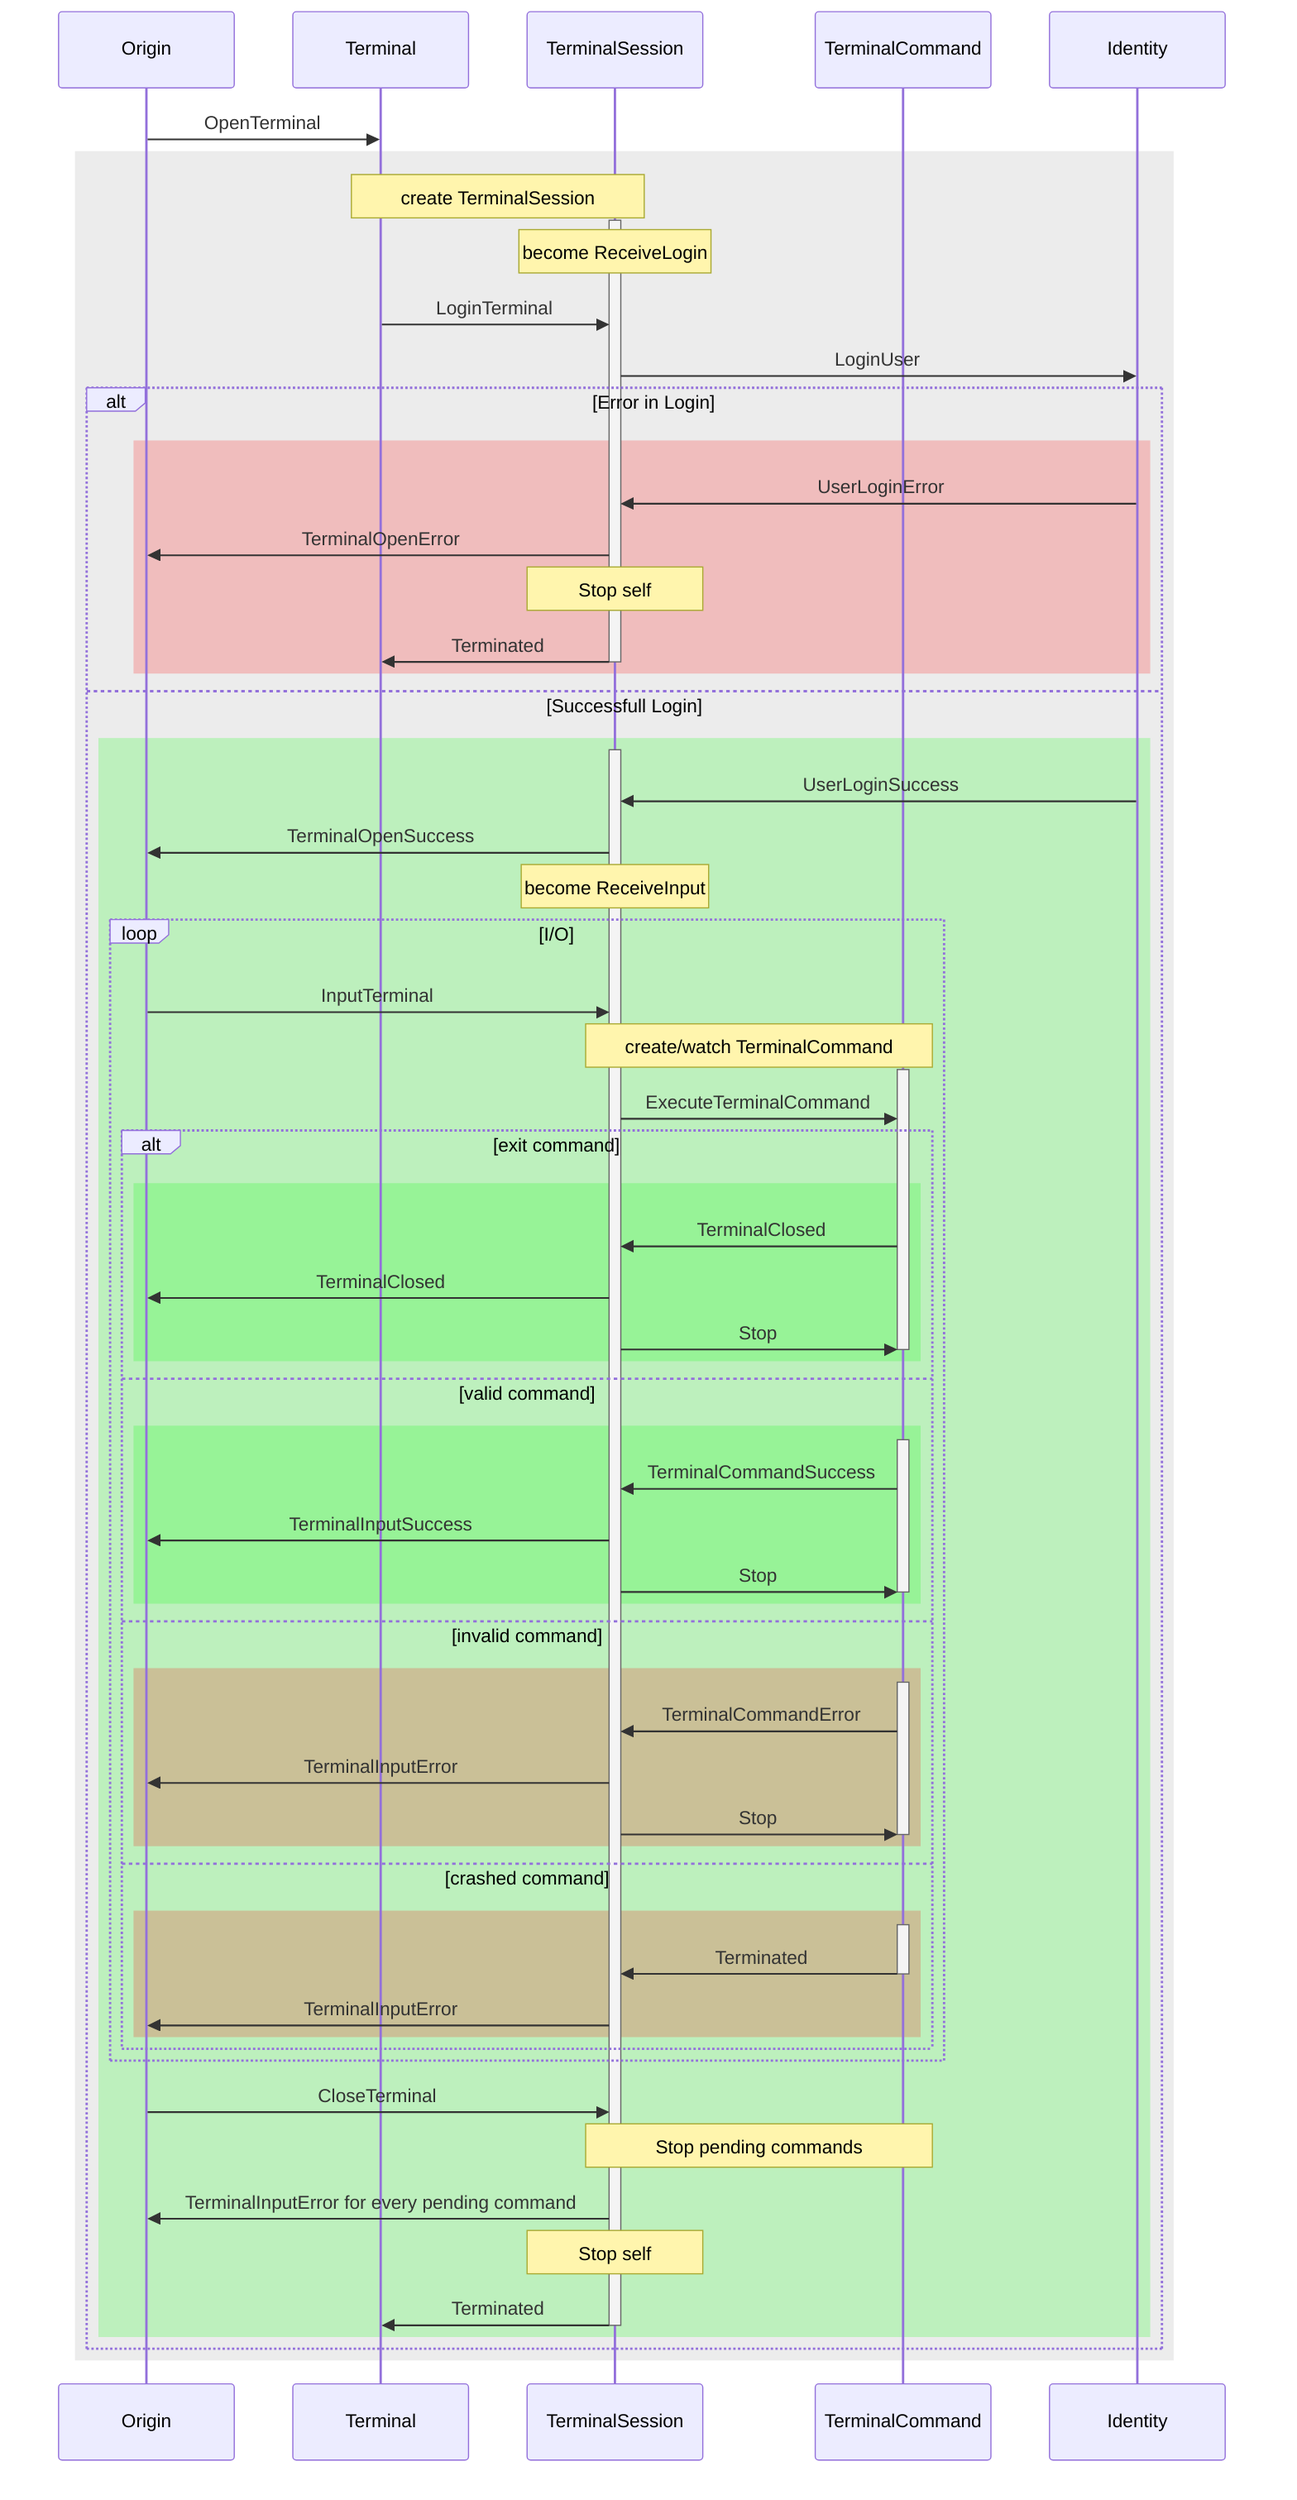 sequenceDiagram
  participant o as Origin
  participant t as Terminal
  participant ts as TerminalSession
  participant tc as TerminalCommand
  participant id as Identity

  o->>t:OpenTerminal
  rect rgba(160, 160, 160, .2)
    Note over t,ts:create TerminalSession
    activate ts
    Note over ts:become ReceiveLogin
    t->>ts:LoginTerminal
    ts->>id:LoginUser
    alt Error in Login
      rect rgba(255, 0, 0, .2)
        id->>ts:UserLoginError
        ts->>o:TerminalOpenError
        Note over ts:Stop self
        ts->>t:Terminated
        deactivate ts
      end
    else Successfull Login
      rect rgba(0, 255, 0, .2)
        activate ts
        id->>ts:UserLoginSuccess
        ts->>o:TerminalOpenSuccess
        Note over ts:become ReceiveInput
        loop I/O
          o->>ts:InputTerminal
          Note over ts,tc:create/watch TerminalCommand
          activate tc
          ts->>tc:ExecuteTerminalCommand
          alt exit command
            rect rgba(0, 255, 0, .2)
              tc->>ts:TerminalClosed
              ts->>o:TerminalClosed
              ts->>tc:Stop
              deactivate tc
            end
          else valid command
            rect rgba(0, 255, 0, .2)
              activate tc
              tc->>ts:TerminalCommandSuccess
              ts->>o:TerminalInputSuccess
              ts->>tc:Stop
              deactivate tc
            end
          else invalid command
            rect rgba(255, 0, 0, .2)
              activate tc
              tc->>ts:TerminalCommandError
              ts->>o:TerminalInputError
              ts->>tc:Stop
              deactivate tc
            end
          else crashed command
            rect rgba(255, 0, 0, .2)
              activate tc
              tc->>ts:Terminated
              deactivate tc
              ts->>o:TerminalInputError
            end
          end
        end
        o->>ts:CloseTerminal
        Note over ts,tc:Stop pending commands
        ts->>o:TerminalInputError for every pending command
        Note over ts:Stop self
        ts->>t:Terminated
        deactivate ts
      end
    end
  end